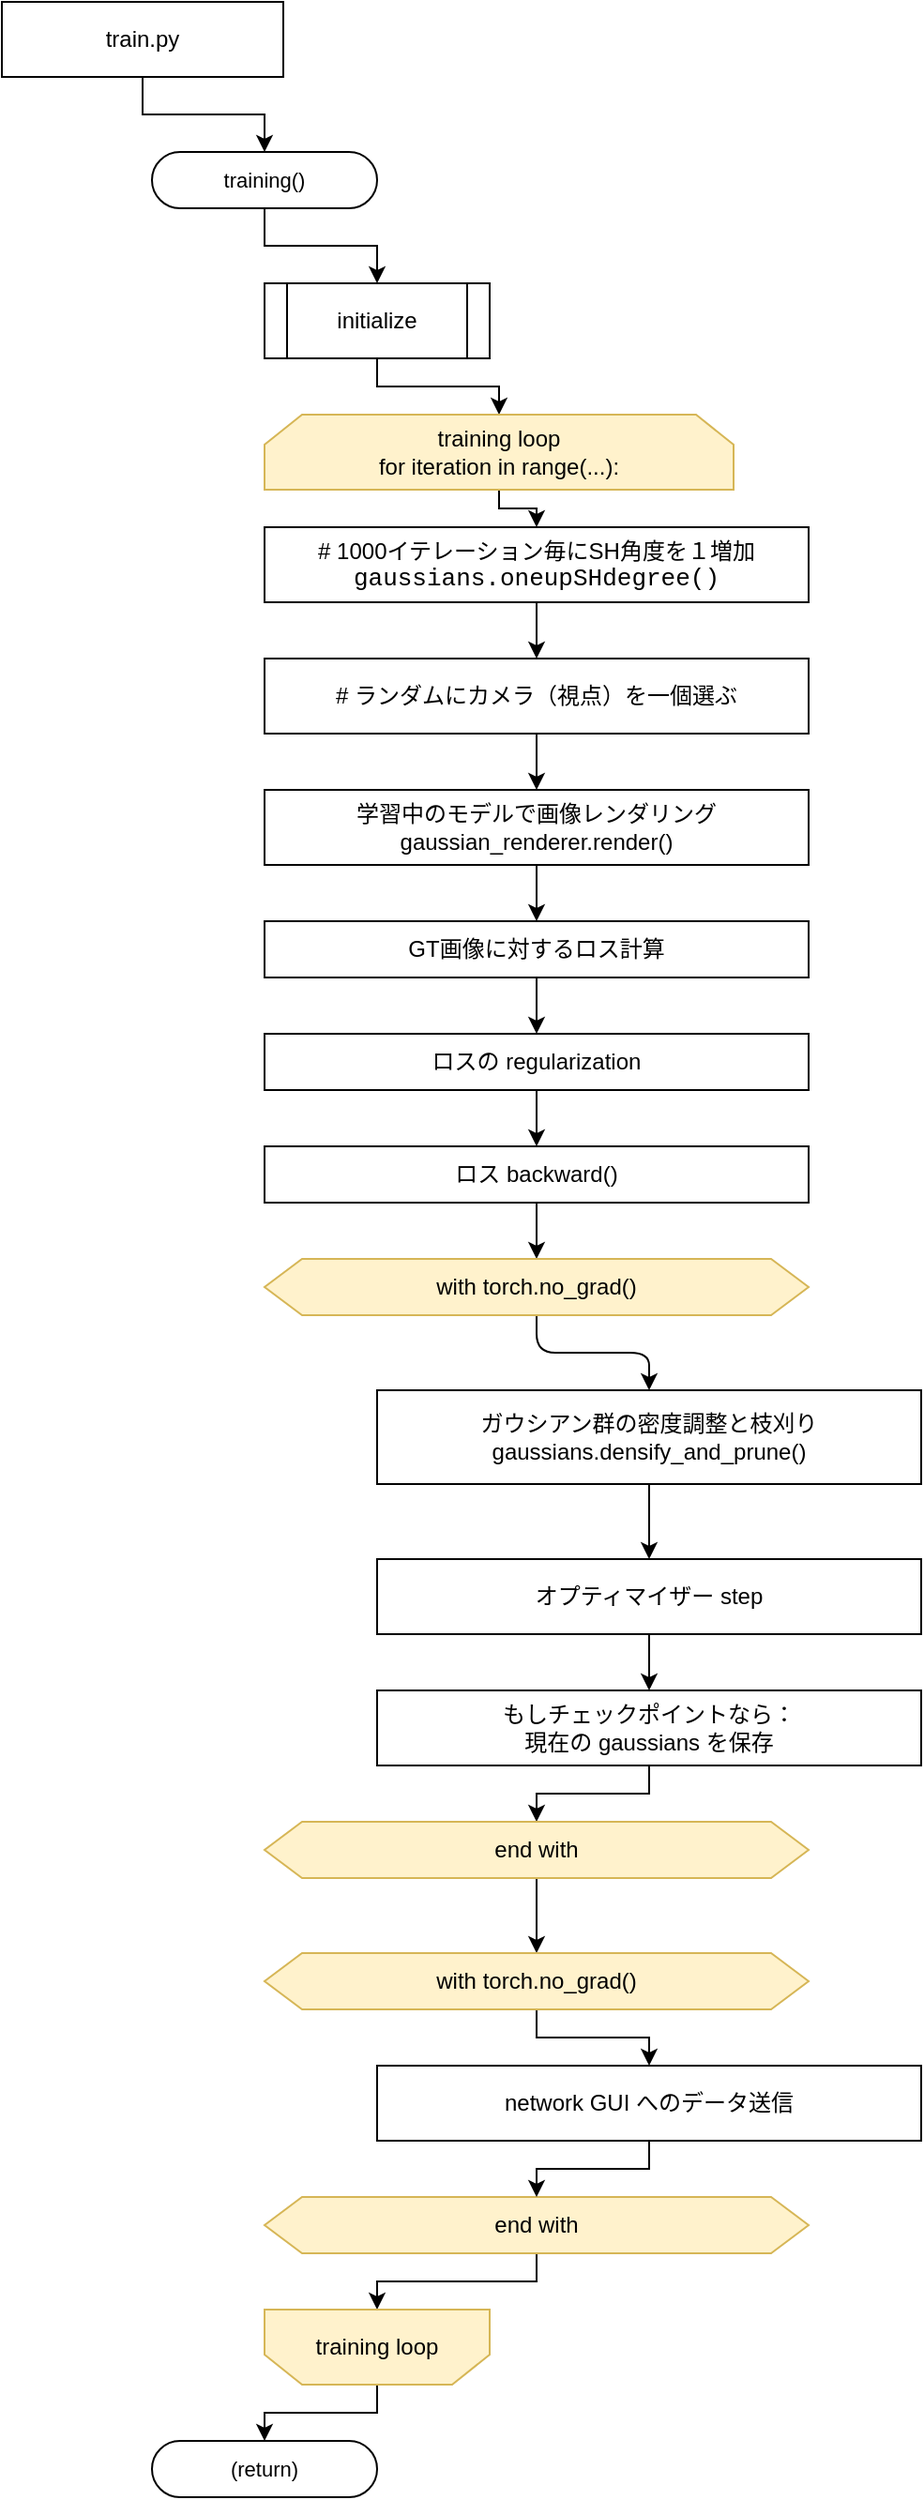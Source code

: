 <mxfile>
    <diagram id="rFg8ehTgVslR1IUH5RTq" name="ページ1">
        <mxGraphModel dx="704" dy="668" grid="1" gridSize="10" guides="1" tooltips="1" connect="1" arrows="1" fold="1" page="1" pageScale="1" pageWidth="827" pageHeight="1169" math="0" shadow="0">
            <root>
                <mxCell id="0"/>
                <mxCell id="1" parent="0"/>
                <mxCell id="4" style="edgeStyle=orthogonalEdgeStyle;html=1;rounded=0;" parent="1" source="2" target="41" edge="1">
                    <mxGeometry relative="1" as="geometry">
                        <mxPoint x="160" y="140" as="targetPoint"/>
                    </mxGeometry>
                </mxCell>
                <mxCell id="2" value="train.py" style="rounded=0;whiteSpace=wrap;html=1;" parent="1" vertex="1">
                    <mxGeometry x="40" y="40" width="150" height="40" as="geometry"/>
                </mxCell>
                <mxCell id="6" style="edgeStyle=orthogonalEdgeStyle;rounded=0;html=1;" parent="1" source="41" target="5" edge="1">
                    <mxGeometry relative="1" as="geometry">
                        <mxPoint x="220" y="160" as="sourcePoint"/>
                    </mxGeometry>
                </mxCell>
                <mxCell id="8" style="edgeStyle=orthogonalEdgeStyle;rounded=0;html=1;" parent="1" source="5" target="7" edge="1">
                    <mxGeometry relative="1" as="geometry"/>
                </mxCell>
                <mxCell id="5" value="initialize" style="shape=process;whiteSpace=wrap;html=1;backgroundOutline=1;" parent="1" vertex="1">
                    <mxGeometry x="180" y="190" width="120" height="40" as="geometry"/>
                </mxCell>
                <mxCell id="10" style="edgeStyle=orthogonalEdgeStyle;rounded=0;html=1;" parent="1" source="7" target="9" edge="1">
                    <mxGeometry relative="1" as="geometry"/>
                </mxCell>
                <mxCell id="7" value="training loop&lt;br&gt;for iteration in range(...):" style="shape=loopLimit;whiteSpace=wrap;html=1;fillColor=#fff2cc;strokeColor=#d6b656;" parent="1" vertex="1">
                    <mxGeometry x="180" y="260" width="250" height="40" as="geometry"/>
                </mxCell>
                <mxCell id="13" style="edgeStyle=orthogonalEdgeStyle;rounded=0;html=1;" parent="1" source="9" target="12" edge="1">
                    <mxGeometry relative="1" as="geometry"/>
                </mxCell>
                <mxCell id="9" value="# 1000イテレーション毎にSH角度を１増加&lt;br&gt;&lt;div style=&quot;font-family: Ricty, Menlo, Monaco, &amp;quot;Courier New&amp;quot;, monospace; font-size: 13px; line-height: 14px;&quot;&gt;&lt;div style=&quot;&quot;&gt;            gaussians.oneupSHdegree()&lt;/div&gt;&lt;/div&gt;" style="rounded=0;whiteSpace=wrap;html=1;" parent="1" vertex="1">
                    <mxGeometry x="180" y="320" width="290" height="40" as="geometry"/>
                </mxCell>
                <mxCell id="15" value="" style="edgeStyle=orthogonalEdgeStyle;rounded=0;html=1;" parent="1" source="12" target="14" edge="1">
                    <mxGeometry relative="1" as="geometry"/>
                </mxCell>
                <mxCell id="12" value="# ランダムにカメラ（視点）を一個選ぶ" style="whiteSpace=wrap;html=1;fillColor=rgb(255, 255, 255);rounded=0;" parent="1" vertex="1">
                    <mxGeometry x="180" y="390" width="290" height="40" as="geometry"/>
                </mxCell>
                <mxCell id="18" style="edgeStyle=orthogonalEdgeStyle;rounded=0;html=1;" parent="1" source="14" target="16" edge="1">
                    <mxGeometry relative="1" as="geometry"/>
                </mxCell>
                <mxCell id="14" value="学習中のモデルで画像レンダリング&lt;br&gt;gaussian_renderer.render()" style="whiteSpace=wrap;html=1;fillColor=rgb(255, 255, 255);rounded=0;" parent="1" vertex="1">
                    <mxGeometry x="180" y="460" width="290" height="40" as="geometry"/>
                </mxCell>
                <mxCell id="20" style="edgeStyle=orthogonalEdgeStyle;rounded=0;html=1;" parent="1" source="16" target="19" edge="1">
                    <mxGeometry relative="1" as="geometry"/>
                </mxCell>
                <mxCell id="16" value="GT画像に対するロス計算" style="whiteSpace=wrap;html=1;fillColor=rgb(255, 255, 255);rounded=0;" parent="1" vertex="1">
                    <mxGeometry x="180" y="530" width="290" height="30" as="geometry"/>
                </mxCell>
                <mxCell id="22" style="edgeStyle=orthogonalEdgeStyle;rounded=0;html=1;entryX=0.5;entryY=0;entryDx=0;entryDy=0;" parent="1" source="19" target="21" edge="1">
                    <mxGeometry relative="1" as="geometry"/>
                </mxCell>
                <mxCell id="19" value="ロスの regularization" style="whiteSpace=wrap;html=1;fillColor=rgb(255, 255, 255);rounded=0;" parent="1" vertex="1">
                    <mxGeometry x="180" y="590" width="290" height="30" as="geometry"/>
                </mxCell>
                <mxCell id="24" style="edgeStyle=orthogonalEdgeStyle;rounded=0;html=1;" parent="1" source="21" target="23" edge="1">
                    <mxGeometry relative="1" as="geometry"/>
                </mxCell>
                <mxCell id="21" value="ロス backward()" style="whiteSpace=wrap;html=1;fillColor=rgb(255, 255, 255);rounded=0;" parent="1" vertex="1">
                    <mxGeometry x="180" y="650" width="290" height="30" as="geometry"/>
                </mxCell>
                <mxCell id="26" value="" style="edgeStyle=orthogonalEdgeStyle;html=1;" edge="1" parent="1" source="23" target="25">
                    <mxGeometry relative="1" as="geometry"/>
                </mxCell>
                <mxCell id="23" value="with torch.no_grad()" style="shape=hexagon;perimeter=hexagonPerimeter2;whiteSpace=wrap;html=1;fixedSize=1;fillColor=#fff2cc;strokeColor=#d6b656;" parent="1" vertex="1">
                    <mxGeometry x="180" y="710" width="290" height="30" as="geometry"/>
                </mxCell>
                <mxCell id="28" style="edgeStyle=none;html=1;" edge="1" parent="1" source="25" target="27">
                    <mxGeometry relative="1" as="geometry"/>
                </mxCell>
                <mxCell id="25" value="ガウシアン群の密度調整と枝刈り&lt;br&gt;gaussians.densify_and_prune()" style="whiteSpace=wrap;html=1;" vertex="1" parent="1">
                    <mxGeometry x="240" y="780" width="290" height="50" as="geometry"/>
                </mxCell>
                <mxCell id="30" style="edgeStyle=none;html=1;" edge="1" parent="1" source="27" target="29">
                    <mxGeometry relative="1" as="geometry"/>
                </mxCell>
                <mxCell id="27" value="オプティマイザー step" style="whiteSpace=wrap;html=1;" vertex="1" parent="1">
                    <mxGeometry x="240" y="870" width="290" height="40" as="geometry"/>
                </mxCell>
                <mxCell id="32" style="edgeStyle=orthogonalEdgeStyle;html=1;exitX=0.5;exitY=1;exitDx=0;exitDy=0;rounded=0;" edge="1" parent="1" source="29" target="31">
                    <mxGeometry relative="1" as="geometry"/>
                </mxCell>
                <mxCell id="29" value="もしチェックポイントなら：&lt;br&gt;現在の gaussians を保存" style="whiteSpace=wrap;html=1;" vertex="1" parent="1">
                    <mxGeometry x="240" y="940" width="290" height="40" as="geometry"/>
                </mxCell>
                <mxCell id="34" style="edgeStyle=orthogonalEdgeStyle;html=1;entryX=0.5;entryY=0;entryDx=0;entryDy=0;" edge="1" parent="1" source="31" target="33">
                    <mxGeometry relative="1" as="geometry"/>
                </mxCell>
                <mxCell id="31" value="end with" style="shape=hexagon;perimeter=hexagonPerimeter2;whiteSpace=wrap;html=1;fixedSize=1;fillColor=#fff2cc;strokeColor=#d6b656;" vertex="1" parent="1">
                    <mxGeometry x="180" y="1010" width="290" height="30" as="geometry"/>
                </mxCell>
                <mxCell id="36" style="edgeStyle=orthogonalEdgeStyle;html=1;rounded=0;" edge="1" parent="1" source="33" target="35">
                    <mxGeometry relative="1" as="geometry"/>
                </mxCell>
                <mxCell id="33" value="with torch.no_grad()" style="shape=hexagon;perimeter=hexagonPerimeter2;whiteSpace=wrap;html=1;fixedSize=1;fillColor=#fff2cc;strokeColor=#d6b656;" vertex="1" parent="1">
                    <mxGeometry x="180" y="1080" width="290" height="30" as="geometry"/>
                </mxCell>
                <mxCell id="35" value="network GUI へのデータ送信" style="whiteSpace=wrap;html=1;" vertex="1" parent="1">
                    <mxGeometry x="240" y="1140" width="290" height="40" as="geometry"/>
                </mxCell>
                <mxCell id="40" style="edgeStyle=orthogonalEdgeStyle;shape=connector;rounded=0;html=1;labelBackgroundColor=default;strokeColor=default;fontFamily=Helvetica;fontSize=11;fontColor=default;endArrow=classic;" edge="1" parent="1" source="37" target="39">
                    <mxGeometry relative="1" as="geometry"/>
                </mxCell>
                <mxCell id="37" value="end with" style="shape=hexagon;perimeter=hexagonPerimeter2;whiteSpace=wrap;html=1;fixedSize=1;fillColor=#fff2cc;strokeColor=#d6b656;" vertex="1" parent="1">
                    <mxGeometry x="180" y="1210" width="290" height="30" as="geometry"/>
                </mxCell>
                <mxCell id="38" style="edgeStyle=orthogonalEdgeStyle;html=1;rounded=0;" edge="1" parent="1" source="35" target="37">
                    <mxGeometry relative="1" as="geometry">
                        <mxPoint x="335.0" y="1120" as="sourcePoint"/>
                        <mxPoint x="395.0" y="1150" as="targetPoint"/>
                    </mxGeometry>
                </mxCell>
                <mxCell id="43" style="edgeStyle=orthogonalEdgeStyle;shape=connector;rounded=0;html=1;labelBackgroundColor=default;strokeColor=default;fontFamily=Helvetica;fontSize=11;fontColor=default;endArrow=classic;" edge="1" parent="1" source="39" target="42">
                    <mxGeometry relative="1" as="geometry"/>
                </mxCell>
                <mxCell id="39" value="training loop" style="shape=loopLimit;whiteSpace=wrap;html=1;fillColor=#fff2cc;strokeColor=#d6b656;size=20;flipV=1;" vertex="1" parent="1">
                    <mxGeometry x="180" y="1270" width="120" height="40" as="geometry"/>
                </mxCell>
                <mxCell id="41" value="training()" style="rounded=1;whiteSpace=wrap;html=1;fontFamily=Helvetica;fontSize=11;fontColor=default;arcSize=50;" vertex="1" parent="1">
                    <mxGeometry x="120" y="120" width="120" height="30" as="geometry"/>
                </mxCell>
                <mxCell id="42" value="(return)" style="rounded=1;whiteSpace=wrap;html=1;fontFamily=Helvetica;fontSize=11;fontColor=default;arcSize=50;" vertex="1" parent="1">
                    <mxGeometry x="120" y="1340" width="120" height="30" as="geometry"/>
                </mxCell>
            </root>
        </mxGraphModel>
    </diagram>
</mxfile>